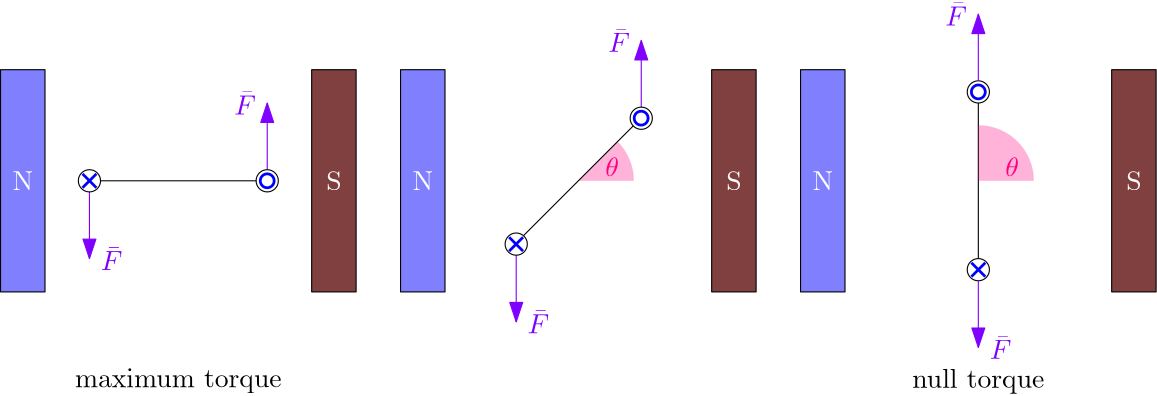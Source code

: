 <?xml version="1.0"?>
<!DOCTYPE ipe SYSTEM "ipe.dtd">
<ipe version="70218" creator="Ipe 7.2.28">
<info created="D:20241104155125" modified="D:20251011181257"/>
<ipestyle name="basic">
<symbol name="arrow/arc(spx)">
<path stroke="sym-stroke" fill="sym-stroke" pen="sym-pen">
0 0 m
-1 0.333 l
-1 -0.333 l
h
</path>
</symbol>
<symbol name="arrow/farc(spx)">
<path stroke="sym-stroke" fill="white" pen="sym-pen">
0 0 m
-1 0.333 l
-1 -0.333 l
h
</path>
</symbol>
<symbol name="arrow/ptarc(spx)">
<path stroke="sym-stroke" fill="sym-stroke" pen="sym-pen">
0 0 m
-1 0.333 l
-0.8 0 l
-1 -0.333 l
h
</path>
</symbol>
<symbol name="arrow/fptarc(spx)">
<path stroke="sym-stroke" fill="white" pen="sym-pen">
0 0 m
-1 0.333 l
-0.8 0 l
-1 -0.333 l
h
</path>
</symbol>
<symbol name="mark/circle(sx)" transformations="translations">
<path fill="sym-stroke">
0.6 0 0 0.6 0 0 e
0.4 0 0 0.4 0 0 e
</path>
</symbol>
<symbol name="mark/disk(sx)" transformations="translations">
<path fill="sym-stroke">
0.6 0 0 0.6 0 0 e
</path>
</symbol>
<symbol name="mark/fdisk(sfx)" transformations="translations">
<group>
<path fill="sym-fill">
0.5 0 0 0.5 0 0 e
</path>
<path fill="sym-stroke" fillrule="eofill">
0.6 0 0 0.6 0 0 e
0.4 0 0 0.4 0 0 e
</path>
</group>
</symbol>
<symbol name="mark/box(sx)" transformations="translations">
<path fill="sym-stroke" fillrule="eofill">
-0.6 -0.6 m
0.6 -0.6 l
0.6 0.6 l
-0.6 0.6 l
h
-0.4 -0.4 m
0.4 -0.4 l
0.4 0.4 l
-0.4 0.4 l
h
</path>
</symbol>
<symbol name="mark/square(sx)" transformations="translations">
<path fill="sym-stroke">
-0.6 -0.6 m
0.6 -0.6 l
0.6 0.6 l
-0.6 0.6 l
h
</path>
</symbol>
<symbol name="mark/fsquare(sfx)" transformations="translations">
<group>
<path fill="sym-fill">
-0.5 -0.5 m
0.5 -0.5 l
0.5 0.5 l
-0.5 0.5 l
h
</path>
<path fill="sym-stroke" fillrule="eofill">
-0.6 -0.6 m
0.6 -0.6 l
0.6 0.6 l
-0.6 0.6 l
h
-0.4 -0.4 m
0.4 -0.4 l
0.4 0.4 l
-0.4 0.4 l
h
</path>
</group>
</symbol>
<symbol name="mark/cross(sx)" transformations="translations">
<group>
<path fill="sym-stroke">
-0.43 -0.57 m
0.57 0.43 l
0.43 0.57 l
-0.57 -0.43 l
h
</path>
<path fill="sym-stroke">
-0.43 0.57 m
0.57 -0.43 l
0.43 -0.57 l
-0.57 0.43 l
h
</path>
</group>
</symbol>
<symbol name="arrow/fnormal(spx)">
<path stroke="sym-stroke" fill="white" pen="sym-pen">
0 0 m
-1 0.333 l
-1 -0.333 l
h
</path>
</symbol>
<symbol name="arrow/pointed(spx)">
<path stroke="sym-stroke" fill="sym-stroke" pen="sym-pen">
0 0 m
-1 0.333 l
-0.8 0 l
-1 -0.333 l
h
</path>
</symbol>
<symbol name="arrow/fpointed(spx)">
<path stroke="sym-stroke" fill="white" pen="sym-pen">
0 0 m
-1 0.333 l
-0.8 0 l
-1 -0.333 l
h
</path>
</symbol>
<symbol name="arrow/linear(spx)">
<path stroke="sym-stroke" pen="sym-pen">
-1 0.333 m
0 0 l
-1 -0.333 l
</path>
</symbol>
<symbol name="arrow/fdouble(spx)">
<path stroke="sym-stroke" fill="white" pen="sym-pen">
0 0 m
-1 0.333 l
-1 -0.333 l
h
-1 0 m
-2 0.333 l
-2 -0.333 l
h
</path>
</symbol>
<symbol name="arrow/double(spx)">
<path stroke="sym-stroke" fill="sym-stroke" pen="sym-pen">
0 0 m
-1 0.333 l
-1 -0.333 l
h
-1 0 m
-2 0.333 l
-2 -0.333 l
h
</path>
</symbol>
<symbol name="arrow/mid-normal(spx)">
<path stroke="sym-stroke" fill="sym-stroke" pen="sym-pen">
0.5 0 m
-0.5 0.333 l
-0.5 -0.333 l
h
</path>
</symbol>
<symbol name="arrow/mid-fnormal(spx)">
<path stroke="sym-stroke" fill="white" pen="sym-pen">
0.5 0 m
-0.5 0.333 l
-0.5 -0.333 l
h
</path>
</symbol>
<symbol name="arrow/mid-pointed(spx)">
<path stroke="sym-stroke" fill="sym-stroke" pen="sym-pen">
0.5 0 m
-0.5 0.333 l
-0.3 0 l
-0.5 -0.333 l
h
</path>
</symbol>
<symbol name="arrow/mid-fpointed(spx)">
<path stroke="sym-stroke" fill="white" pen="sym-pen">
0.5 0 m
-0.5 0.333 l
-0.3 0 l
-0.5 -0.333 l
h
</path>
</symbol>
<symbol name="arrow/mid-double(spx)">
<path stroke="sym-stroke" fill="sym-stroke" pen="sym-pen">
1 0 m
0 0.333 l
0 -0.333 l
h
0 0 m
-1 0.333 l
-1 -0.333 l
h
</path>
</symbol>
<symbol name="arrow/mid-fdouble(spx)">
<path stroke="sym-stroke" fill="white" pen="sym-pen">
1 0 m
0 0.333 l
0 -0.333 l
h
0 0 m
-1 0.333 l
-1 -0.333 l
h
</path>
</symbol>
<anglesize name="22.5 deg" value="22.5"/>
<anglesize name="30 deg" value="30"/>
<anglesize name="45 deg" value="45"/>
<anglesize name="60 deg" value="60"/>
<anglesize name="90 deg" value="90"/>
<arrowsize name="large" value="10"/>
<arrowsize name="small" value="5"/>
<arrowsize name="tiny" value="3"/>
<color name="blue" value="0 0 1"/>
<color name="brown" value="0.647 0.165 0.165"/>
<color name="darkblue" value="0 0 0.545"/>
<color name="darkcyan" value="0 0.545 0.545"/>
<color name="darkgray" value="0.663"/>
<color name="darkgreen" value="0 0.392 0"/>
<color name="darkmagenta" value="0.545 0 0.545"/>
<color name="darkorange" value="1 0.549 0"/>
<color name="darkred" value="0.545 0 0"/>
<color name="gold" value="1 0.843 0"/>
<color name="gray" value="0.745"/>
<color name="green" value="0 1 0"/>
<color name="lightblue" value="0.678 0.847 0.902"/>
<color name="lightcyan" value="0.878 1 1"/>
<color name="lightgray" value="0.827"/>
<color name="lightgreen" value="0.565 0.933 0.565"/>
<color name="lightyellow" value="1 1 0.878"/>
<color name="navy" value="0 0 0.502"/>
<color name="orange" value="1 0.647 0"/>
<color name="pink" value="1 0.753 0.796"/>
<color name="purple" value="0.627 0.125 0.941"/>
<color name="red" value="1 0 0"/>
<color name="seagreen" value="0.18 0.545 0.341"/>
<color name="turquoise" value="0.251 0.878 0.816"/>
<color name="violet" value="0.933 0.51 0.933"/>
<color name="yellow" value="1 1 0"/>
<dashstyle name="dash dot dotted" value="[4 2 1 2 1 2] 0"/>
<dashstyle name="dash dotted" value="[4 2 1 2] 0"/>
<dashstyle name="dashed" value="[4] 0"/>
<dashstyle name="dotted" value="[1 3] 0"/>
<gridsize name="10 pts (~3.5 mm)" value="10"/>
<gridsize name="14 pts (~5 mm)" value="14"/>
<gridsize name="16 pts (~6 mm)" value="16"/>
<gridsize name="20 pts (~7 mm)" value="20"/>
<gridsize name="28 pts (~10 mm)" value="28"/>
<gridsize name="32 pts (~12 mm)" value="32"/>
<gridsize name="4 pts" value="4"/>
<gridsize name="56 pts (~20 mm)" value="56"/>
<gridsize name="8 pts (~3 mm)" value="8"/>
<opacity name="10%" value="0.1"/>
<opacity name="30%" value="0.3"/>
<opacity name="50%" value="0.5"/>
<opacity name="75%" value="0.75"/>
<pen name="fat" value="1.2"/>
<pen name="heavier" value="0.8"/>
<pen name="ultrafat" value="2"/>
<symbolsize name="large" value="5"/>
<symbolsize name="small" value="2"/>
<symbolsize name="tiny" value="1.1"/>
<textsize name="Huge" value="\Huge"/>
<textsize name="LARGE" value="\LARGE"/>
<textsize name="Large" value="\Large"/>
<textsize name="footnote" value="\footnotesize"/>
<textsize name="huge" value="\huge"/>
<textsize name="large" value="\large"/>
<textsize name="script" value="\scriptsize"/>
<textsize name="small" value="\small"/>
<textsize name="tiny" value="\tiny"/>
<textstyle name="center" begin="\begin{center}" end="\end{center}"/>
<textstyle name="item" begin="\begin{itemize}\item{}" end="\end{itemize}"/>
<textstyle name="itemize" begin="\begin{itemize}" end="\end{itemize}"/>
<tiling name="falling" angle="-60" step="4" width="1"/>
<tiling name="rising" angle="30" step="4" width="1"/>
</ipestyle>
<page>
<layer name="alpha"/>
<view layers="alpha" active="alpha"/>
<path layer="alpha" matrix="1 0 0 1 -64 0" stroke="0" fill="0.502 0.502 1">
144 736 m
144 656 l
160 656 l
160 736 l
h
</path>
<text matrix="1 0 0 1 -64 0" transformations="translations" pos="152 696" stroke="1" type="label" width="7.472" height="6.808" depth="0" halign="center" valign="center">N</text>
<path matrix="1 0 0 1 48 0" stroke="0" fill="0.502 0.251 0.251">
144 736 m
144 656 l
160 656 l
160 736 l
h
</path>
<text matrix="1 0 0 1 48 0" transformations="translations" pos="152 696" stroke="1" type="label" width="5.535" height="6.808" depth="0" halign="center" valign="center">S</text>
<path matrix="1 0 0 1 -64 0" stroke="0">
180 696 m
236 696 l
</path>
<path matrix="1 0 0 1 -64 0" stroke="0.502 0 1" arrow="normal/normal">
240 700 m
240 724 l
</path>
<path matrix="1 0 0 1 -128 -32" stroke="0.502 0 1" rarrow="normal/normal">
240 700 m
240 724 l
</path>
<text matrix="1 0 0 1 -32 -28" transformations="translations" pos="152 696" stroke="0.502 0 1" type="label" width="7.79" height="8.175" depth="0" halign="center" valign="center" style="math">\bar F</text>
<path matrix="1 0 0 1 -64 0" stroke="0">
4 0 0 4 240 696 e
</path>
<path matrix="1 0 0 1 -64 0" stroke="0">
4 0 0 4 176 696 e
</path>
<text matrix="1 0 0 1 16 28" transformations="translations" pos="152 696" stroke="0.502 0 1" type="label" width="7.79" height="8.175" depth="0" halign="center" valign="center" style="math">\bar F</text>
<path matrix="1 0 0 1 80 0" stroke="0" fill="0.502 0.502 1">
144 736 m
144 656 l
160 656 l
160 736 l
h
</path>
<text matrix="1 0 0 1 80 0" transformations="translations" pos="152 696" stroke="1" type="label" width="7.472" height="6.808" depth="0" halign="center" valign="center">N</text>
<path matrix="1 0 0 1 192 0" stroke="0" fill="0.502 0.251 0.251">
144 736 m
144 656 l
160 656 l
160 736 l
h
</path>
<text matrix="1 0 0 1 192 0" transformations="translations" pos="152 696" stroke="1" type="label" width="5.535" height="6.808" depth="0" halign="center" valign="center">S</text>
<path matrix="1 0 0 1 70.651 22.5225" stroke="0.502 0 1" arrow="normal/normal">
240 700 m
240 724 l
</path>
<path matrix="1 0 0 1 25.6391 -54.7925" stroke="0.502 0 1" rarrow="normal/normal">
240 700 m
240 724 l
</path>
<text matrix="1 0 0 1 121.639 -50.7925" transformations="translations" pos="152 696" stroke="0.502 0 1" type="label" width="7.79" height="8.175" depth="0" halign="center" valign="center" style="math">\bar F</text>
<path matrix="1 0 0 1 70.651 22.5225" stroke="0">
4 0 0 4 240 696 e
</path>
<path matrix="1 0 0 1 89.6391 -22.7925" stroke="0">
4 0 0 4 176 696 e
</path>
<text matrix="1 0 0 1 150.651 50.5225" transformations="translations" pos="152 696" stroke="0.502 0 1" type="label" width="7.79" height="8.175" depth="0" halign="center" valign="center" style="math">\bar F</text>
<path matrix="1 0 0 1 224 0" stroke="0" fill="0.502 0.502 1">
144 736 m
144 656 l
160 656 l
160 736 l
h
</path>
<text matrix="1 0 0 1 224 0" transformations="translations" pos="152 696" stroke="1" type="label" width="7.472" height="6.808" depth="0" halign="center" valign="center">N</text>
<path matrix="1 0 0 1 336 0" stroke="0" fill="0.502 0.251 0.251">
144 736 m
144 656 l
160 656 l
160 736 l
h
</path>
<text matrix="1 0 0 1 336 0" transformations="translations" pos="152 696" stroke="1" type="label" width="5.535" height="6.808" depth="0" halign="center" valign="center">S</text>
<text matrix="1 0 0 1 -8 -72" transformations="translations" pos="152 696" stroke="0" type="label" width="74.471" height="6.661" depth="1.93" halign="center" valign="center">maximum torque</text>
<text matrix="1 0 0 1 280 -72" transformations="translations" pos="152 696" stroke="0" type="label" width="47.627" height="6.926" depth="1.93" halign="center" valign="center">null torque</text>
<path matrix="1 0 0 1 256 32" stroke="0">
4 0 0 4 176 696 e
</path>
<path matrix="1 0 0 1 256 -32" stroke="0">
4 0 0 4 176 696 e
</path>
<path stroke="0">
432 724 m
432 668 l
</path>
<path matrix="1 0 0 1 192 32" stroke="0.502 0 1" arrow="normal/normal">
240 700 m
240 724 l
</path>
<text matrix="1 0 0 1 272 60" transformations="translations" pos="152 696" stroke="0.502 0 1" type="label" width="7.79" height="8.175" depth="0" halign="center" valign="center" style="math">\bar F</text>
<path matrix="1 0 0 1 192 -64" stroke="0.502 0 1" rarrow="normal/normal">
240 700 m
240 724 l
</path>
<text matrix="1 0 0 1 288 -60" transformations="translations" pos="152 696" stroke="0.502 0 1" type="label" width="7.79" height="8.175" depth="0" halign="center" valign="center" style="math">\bar F</text>
<use name="mark/cross(sx)" pos="112 696" size="large" stroke="0 0 1"/>
<use name="mark/cross(sx)" pos="432 664" size="large" stroke="0 0 1"/>
<use name="mark/cross(sx)" pos="265.591 673.183" size="large" stroke="0 0 1"/>
<use name="mark/circle(sx)" pos="176 696" size="large" stroke="0 0 1"/>
<use name="mark/circle(sx)" pos="432 728" size="large" stroke="0 0 1"/>
<use matrix="1 0 0 1 0 -4.24102" name="mark/circle(sx)" pos="310.612 722.789" size="large" stroke="0 0 1"/>
<path fill="1 0 0.502" opacity="30%" stroke-opacity="opaque">
302.142 710.142 m
20 0 0 -20 288 696 308 696 a
288 696 l
</path>
<path matrix="0.707107 0.707107 -0.707107 0.707107 633.068 56.7755" stroke="0">
180 696 m
236 696 l
</path>
<path matrix="1 0 0 1 144 0" fill="1 0 0.502" opacity="30%" stroke-opacity="opaque">
288 716 m
20 0 0 -20 288 696 308 696 a
288 696 l
</path>
<text matrix="1 0 0 1 -2.3017 -2.32562" transformations="translations" pos="300 700" stroke="1 0 0.502" type="label" width="4.954" height="6.918" depth="0" valign="baseline" style="math">\theta</text>
<text matrix="1 0 0 1 141.698 -2.32562" transformations="translations" pos="300 700" stroke="1 0 0.502" type="label" width="4.954" height="6.918" depth="0" valign="baseline" style="math">\theta</text>
</page>
</ipe>
